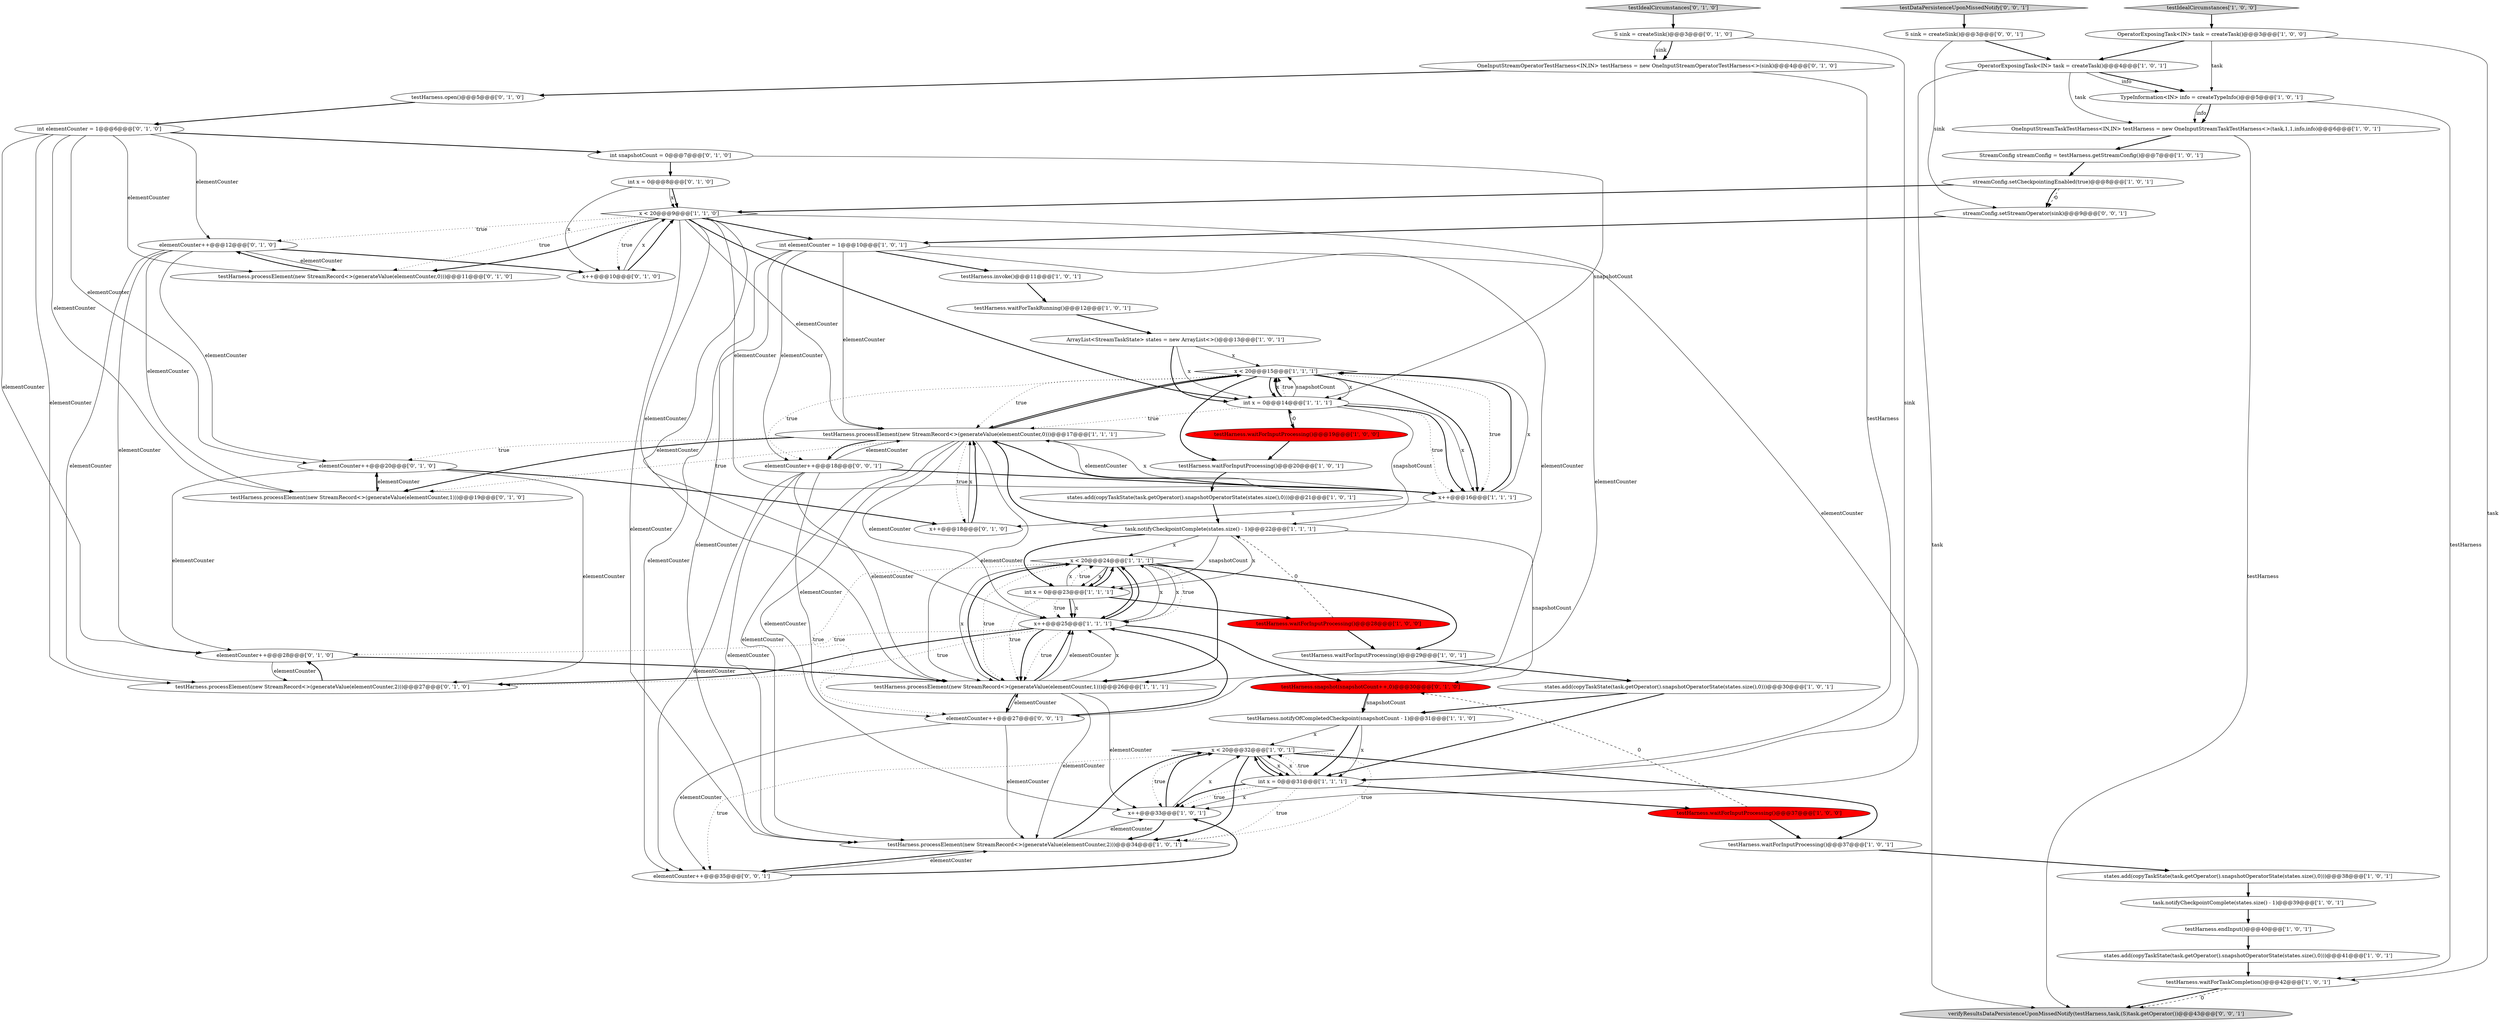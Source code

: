digraph {
16 [style = filled, label = "testHarness.invoke()@@@11@@@['1', '0', '1']", fillcolor = white, shape = ellipse image = "AAA0AAABBB1BBB"];
47 [style = filled, label = "OneInputStreamOperatorTestHarness<IN,IN> testHarness = new OneInputStreamOperatorTestHarness<>(sink)@@@4@@@['0', '1', '0']", fillcolor = white, shape = ellipse image = "AAA0AAABBB2BBB"];
41 [style = filled, label = "int snapshotCount = 0@@@7@@@['0', '1', '0']", fillcolor = white, shape = ellipse image = "AAA0AAABBB2BBB"];
25 [style = filled, label = "testHarness.waitForInputProcessing()@@@37@@@['1', '0', '1']", fillcolor = white, shape = ellipse image = "AAA0AAABBB1BBB"];
17 [style = filled, label = "states.add(copyTaskState(task.getOperator().snapshotOperatorState(states.size(),0)))@@@38@@@['1', '0', '1']", fillcolor = white, shape = ellipse image = "AAA0AAABBB1BBB"];
32 [style = filled, label = "OperatorExposingTask<IN> task = createTask()@@@4@@@['1', '0', '1']", fillcolor = white, shape = ellipse image = "AAA0AAABBB1BBB"];
51 [style = filled, label = "S sink = createSink()@@@3@@@['0', '1', '0']", fillcolor = white, shape = ellipse image = "AAA0AAABBB2BBB"];
27 [style = filled, label = "states.add(copyTaskState(task.getOperator().snapshotOperatorState(states.size(),0)))@@@41@@@['1', '0', '1']", fillcolor = white, shape = ellipse image = "AAA0AAABBB1BBB"];
18 [style = filled, label = "x++@@@25@@@['1', '1', '1']", fillcolor = white, shape = ellipse image = "AAA0AAABBB1BBB"];
38 [style = filled, label = "OneInputStreamTaskTestHarness<IN,IN> testHarness = new OneInputStreamTaskTestHarness<>(task,1,1,info,info)@@@6@@@['1', '0', '1']", fillcolor = white, shape = ellipse image = "AAA0AAABBB1BBB"];
54 [style = filled, label = "elementCounter++@@@20@@@['0', '1', '0']", fillcolor = white, shape = ellipse image = "AAA0AAABBB2BBB"];
0 [style = filled, label = "x < 20@@@15@@@['1', '1', '1']", fillcolor = white, shape = diamond image = "AAA0AAABBB1BBB"];
36 [style = filled, label = "testHarness.waitForInputProcessing()@@@20@@@['1', '0', '1']", fillcolor = white, shape = ellipse image = "AAA0AAABBB1BBB"];
46 [style = filled, label = "testHarness.open()@@@5@@@['0', '1', '0']", fillcolor = white, shape = ellipse image = "AAA0AAABBB2BBB"];
7 [style = filled, label = "task.notifyCheckpointComplete(states.size() - 1)@@@39@@@['1', '0', '1']", fillcolor = white, shape = ellipse image = "AAA0AAABBB1BBB"];
15 [style = filled, label = "task.notifyCheckpointComplete(states.size() - 1)@@@22@@@['1', '1', '1']", fillcolor = white, shape = ellipse image = "AAA0AAABBB1BBB"];
9 [style = filled, label = "OperatorExposingTask<IN> task = createTask()@@@3@@@['1', '0', '0']", fillcolor = white, shape = ellipse image = "AAA0AAABBB1BBB"];
11 [style = filled, label = "testHarness.waitForTaskCompletion()@@@42@@@['1', '0', '1']", fillcolor = white, shape = ellipse image = "AAA0AAABBB1BBB"];
40 [style = filled, label = "elementCounter++@@@12@@@['0', '1', '0']", fillcolor = white, shape = ellipse image = "AAA0AAABBB2BBB"];
57 [style = filled, label = "elementCounter++@@@27@@@['0', '0', '1']", fillcolor = white, shape = ellipse image = "AAA0AAABBB3BBB"];
6 [style = filled, label = "x++@@@33@@@['1', '0', '1']", fillcolor = white, shape = ellipse image = "AAA0AAABBB1BBB"];
31 [style = filled, label = "testHarness.waitForInputProcessing()@@@37@@@['1', '0', '0']", fillcolor = red, shape = ellipse image = "AAA1AAABBB1BBB"];
28 [style = filled, label = "int elementCounter = 1@@@10@@@['1', '0', '1']", fillcolor = white, shape = ellipse image = "AAA0AAABBB1BBB"];
5 [style = filled, label = "testHarness.processElement(new StreamRecord<>(generateValue(elementCounter,0)))@@@17@@@['1', '1', '1']", fillcolor = white, shape = ellipse image = "AAA0AAABBB1BBB"];
23 [style = filled, label = "TypeInformation<IN> info = createTypeInfo()@@@5@@@['1', '0', '1']", fillcolor = white, shape = ellipse image = "AAA0AAABBB1BBB"];
33 [style = filled, label = "testHarness.waitForInputProcessing()@@@19@@@['1', '0', '0']", fillcolor = red, shape = ellipse image = "AAA1AAABBB1BBB"];
50 [style = filled, label = "elementCounter++@@@28@@@['0', '1', '0']", fillcolor = white, shape = ellipse image = "AAA0AAABBB2BBB"];
61 [style = filled, label = "elementCounter++@@@18@@@['0', '0', '1']", fillcolor = white, shape = ellipse image = "AAA0AAABBB3BBB"];
22 [style = filled, label = "testHarness.waitForInputProcessing()@@@29@@@['1', '0', '1']", fillcolor = white, shape = ellipse image = "AAA0AAABBB1BBB"];
39 [style = filled, label = "testHarness.processElement(new StreamRecord<>(generateValue(elementCounter,0)))@@@11@@@['0', '1', '0']", fillcolor = white, shape = ellipse image = "AAA0AAABBB2BBB"];
35 [style = filled, label = "int x = 0@@@14@@@['1', '1', '1']", fillcolor = white, shape = ellipse image = "AAA0AAABBB1BBB"];
8 [style = filled, label = "x++@@@16@@@['1', '1', '1']", fillcolor = white, shape = ellipse image = "AAA0AAABBB1BBB"];
55 [style = filled, label = "verifyResultsDataPersistenceUponMissedNotify(testHarness,task,(S)task.getOperator())@@@43@@@['0', '0', '1']", fillcolor = lightgray, shape = ellipse image = "AAA0AAABBB3BBB"];
53 [style = filled, label = "testHarness.snapshot(snapshotCount++,0)@@@30@@@['0', '1', '0']", fillcolor = red, shape = ellipse image = "AAA1AAABBB2BBB"];
56 [style = filled, label = "streamConfig.setStreamOperator(sink)@@@9@@@['0', '0', '1']", fillcolor = white, shape = ellipse image = "AAA0AAABBB3BBB"];
45 [style = filled, label = "x++@@@10@@@['0', '1', '0']", fillcolor = white, shape = ellipse image = "AAA0AAABBB2BBB"];
43 [style = filled, label = "int x = 0@@@8@@@['0', '1', '0']", fillcolor = white, shape = ellipse image = "AAA0AAABBB2BBB"];
19 [style = filled, label = "testHarness.waitForInputProcessing()@@@28@@@['1', '0', '0']", fillcolor = red, shape = ellipse image = "AAA1AAABBB1BBB"];
37 [style = filled, label = "ArrayList<StreamTaskState> states = new ArrayList<>()@@@13@@@['1', '0', '1']", fillcolor = white, shape = ellipse image = "AAA0AAABBB1BBB"];
52 [style = filled, label = "x++@@@18@@@['0', '1', '0']", fillcolor = white, shape = ellipse image = "AAA0AAABBB2BBB"];
24 [style = filled, label = "testHarness.processElement(new StreamRecord<>(generateValue(elementCounter,1)))@@@26@@@['1', '1', '1']", fillcolor = white, shape = ellipse image = "AAA0AAABBB1BBB"];
4 [style = filled, label = "states.add(copyTaskState(task.getOperator().snapshotOperatorState(states.size(),0)))@@@30@@@['1', '0', '1']", fillcolor = white, shape = ellipse image = "AAA0AAABBB1BBB"];
58 [style = filled, label = "S sink = createSink()@@@3@@@['0', '0', '1']", fillcolor = white, shape = ellipse image = "AAA0AAABBB3BBB"];
48 [style = filled, label = "int elementCounter = 1@@@6@@@['0', '1', '0']", fillcolor = white, shape = ellipse image = "AAA0AAABBB2BBB"];
12 [style = filled, label = "testHarness.waitForTaskRunning()@@@12@@@['1', '0', '1']", fillcolor = white, shape = ellipse image = "AAA0AAABBB1BBB"];
59 [style = filled, label = "testDataPersistenceUponMissedNotify['0', '0', '1']", fillcolor = lightgray, shape = diamond image = "AAA0AAABBB3BBB"];
3 [style = filled, label = "x < 20@@@32@@@['1', '0', '1']", fillcolor = white, shape = diamond image = "AAA0AAABBB1BBB"];
34 [style = filled, label = "streamConfig.setCheckpointingEnabled(true)@@@8@@@['1', '0', '1']", fillcolor = white, shape = ellipse image = "AAA0AAABBB1BBB"];
20 [style = filled, label = "testHarness.processElement(new StreamRecord<>(generateValue(elementCounter,2)))@@@34@@@['1', '0', '1']", fillcolor = white, shape = ellipse image = "AAA0AAABBB1BBB"];
26 [style = filled, label = "x < 20@@@24@@@['1', '1', '1']", fillcolor = white, shape = diamond image = "AAA0AAABBB1BBB"];
29 [style = filled, label = "int x = 0@@@31@@@['1', '1', '1']", fillcolor = white, shape = ellipse image = "AAA0AAABBB1BBB"];
30 [style = filled, label = "StreamConfig streamConfig = testHarness.getStreamConfig()@@@7@@@['1', '0', '1']", fillcolor = white, shape = ellipse image = "AAA0AAABBB1BBB"];
49 [style = filled, label = "testHarness.processElement(new StreamRecord<>(generateValue(elementCounter,1)))@@@19@@@['0', '1', '0']", fillcolor = white, shape = ellipse image = "AAA0AAABBB2BBB"];
21 [style = filled, label = "x < 20@@@9@@@['1', '1', '0']", fillcolor = white, shape = diamond image = "AAA0AAABBB1BBB"];
13 [style = filled, label = "states.add(copyTaskState(task.getOperator().snapshotOperatorState(states.size(),0)))@@@21@@@['1', '0', '1']", fillcolor = white, shape = ellipse image = "AAA0AAABBB1BBB"];
44 [style = filled, label = "testIdealCircumstances['0', '1', '0']", fillcolor = lightgray, shape = diamond image = "AAA0AAABBB2BBB"];
14 [style = filled, label = "testHarness.endInput()@@@40@@@['1', '0', '1']", fillcolor = white, shape = ellipse image = "AAA0AAABBB1BBB"];
42 [style = filled, label = "testHarness.processElement(new StreamRecord<>(generateValue(elementCounter,2)))@@@27@@@['0', '1', '0']", fillcolor = white, shape = ellipse image = "AAA0AAABBB2BBB"];
10 [style = filled, label = "testIdealCircumstances['1', '0', '0']", fillcolor = lightgray, shape = diamond image = "AAA0AAABBB1BBB"];
1 [style = filled, label = "testHarness.notifyOfCompletedCheckpoint(snapshotCount - 1)@@@31@@@['1', '1', '0']", fillcolor = white, shape = ellipse image = "AAA0AAABBB1BBB"];
2 [style = filled, label = "int x = 0@@@23@@@['1', '1', '1']", fillcolor = white, shape = ellipse image = "AAA0AAABBB1BBB"];
60 [style = filled, label = "elementCounter++@@@35@@@['0', '0', '1']", fillcolor = white, shape = ellipse image = "AAA0AAABBB3BBB"];
6->3 [style = bold, label=""];
2->26 [style = bold, label=""];
32->23 [style = bold, label=""];
0->5 [style = dotted, label="true"];
61->60 [style = solid, label="elementCounter"];
26->2 [style = solid, label="x"];
58->32 [style = bold, label=""];
18->42 [style = dotted, label="true"];
40->54 [style = solid, label="elementCounter"];
24->57 [style = bold, label=""];
5->15 [style = bold, label=""];
21->20 [style = solid, label="elementCounter"];
59->58 [style = bold, label=""];
29->6 [style = solid, label="x"];
3->6 [style = dotted, label="true"];
46->48 [style = bold, label=""];
35->8 [style = dotted, label="true"];
2->18 [style = dotted, label="true"];
1->3 [style = solid, label="x"];
29->20 [style = dotted, label="true"];
26->22 [style = bold, label=""];
21->28 [style = bold, label=""];
53->1 [style = solid, label="snapshotCount"];
22->4 [style = bold, label=""];
7->14 [style = bold, label=""];
23->11 [style = solid, label="testHarness"];
8->0 [style = bold, label=""];
45->21 [style = solid, label="x"];
44->51 [style = bold, label=""];
51->29 [style = solid, label="sink"];
29->6 [style = bold, label=""];
20->60 [style = bold, label=""];
38->30 [style = bold, label=""];
5->49 [style = bold, label=""];
28->5 [style = solid, label="elementCounter"];
5->0 [style = bold, label=""];
34->56 [style = dashed, label="0"];
48->42 [style = solid, label="elementCounter"];
51->47 [style = bold, label=""];
26->24 [style = dotted, label="true"];
0->8 [style = bold, label=""];
35->8 [style = bold, label=""];
60->6 [style = bold, label=""];
21->39 [style = dotted, label="true"];
61->20 [style = solid, label="elementCounter"];
35->0 [style = solid, label="x"];
54->42 [style = solid, label="elementCounter"];
21->35 [style = bold, label=""];
15->26 [style = solid, label="x"];
54->49 [style = solid, label="elementCounter"];
9->23 [style = solid, label="task"];
54->52 [style = bold, label=""];
21->8 [style = solid, label="elementCounter"];
52->5 [style = solid, label="x"];
48->41 [style = bold, label=""];
35->8 [style = solid, label="x"];
28->61 [style = solid, label="elementCounter"];
2->24 [style = dotted, label="true"];
8->5 [style = solid, label="x"];
2->26 [style = solid, label="x"];
15->2 [style = solid, label="snapshotCount"];
9->32 [style = bold, label=""];
5->49 [style = dotted, label="true"];
8->0 [style = solid, label="x"];
2->18 [style = bold, label=""];
35->15 [style = solid, label="snapshotCount"];
38->55 [style = solid, label="testHarness"];
57->24 [style = solid, label="elementCounter"];
30->34 [style = bold, label=""];
20->3 [style = bold, label=""];
8->52 [style = solid, label="x"];
57->60 [style = solid, label="elementCounter"];
26->24 [style = bold, label=""];
24->18 [style = bold, label=""];
12->37 [style = bold, label=""];
0->36 [style = bold, label=""];
41->35 [style = solid, label="snapshotCount"];
0->8 [style = dotted, label="true"];
26->18 [style = solid, label="x"];
51->47 [style = solid, label="sink"];
35->0 [style = bold, label=""];
52->5 [style = bold, label=""];
21->18 [style = solid, label="elementCounter"];
5->52 [style = dotted, label="true"];
27->11 [style = bold, label=""];
61->8 [style = bold, label=""];
33->36 [style = bold, label=""];
5->61 [style = bold, label=""];
21->40 [style = dotted, label="true"];
61->5 [style = solid, label="elementCounter"];
40->39 [style = solid, label="elementCounter"];
61->24 [style = solid, label="elementCounter"];
26->18 [style = dotted, label="true"];
45->21 [style = bold, label=""];
13->15 [style = bold, label=""];
19->22 [style = bold, label=""];
41->43 [style = bold, label=""];
49->54 [style = bold, label=""];
3->29 [style = bold, label=""];
47->29 [style = solid, label="testHarness"];
43->45 [style = solid, label="x"];
40->50 [style = solid, label="elementCounter"];
0->35 [style = solid, label="x"];
18->26 [style = solid, label="x"];
40->42 [style = solid, label="elementCounter"];
15->2 [style = solid, label="x"];
19->15 [style = dashed, label="0"];
29->6 [style = dotted, label="true"];
18->24 [style = bold, label=""];
31->25 [style = bold, label=""];
32->55 [style = solid, label="task"];
29->3 [style = solid, label="x"];
20->6 [style = solid, label="elementCounter"];
18->26 [style = bold, label=""];
24->6 [style = solid, label="elementCounter"];
18->24 [style = dotted, label="true"];
5->8 [style = solid, label="elementCounter"];
28->57 [style = solid, label="elementCounter"];
24->18 [style = solid, label="elementCounter"];
18->50 [style = dotted, label="true"];
4->29 [style = bold, label=""];
33->35 [style = dashed, label="0"];
28->24 [style = solid, label="elementCounter"];
25->17 [style = bold, label=""];
61->57 [style = solid, label="elementCounter"];
34->56 [style = bold, label=""];
24->20 [style = solid, label="elementCounter"];
6->20 [style = bold, label=""];
48->50 [style = solid, label="elementCounter"];
24->26 [style = bold, label=""];
36->13 [style = bold, label=""];
1->29 [style = solid, label="x"];
26->57 [style = dotted, label="true"];
60->20 [style = solid, label="elementCounter"];
9->11 [style = solid, label="task"];
5->18 [style = solid, label="elementCounter"];
21->39 [style = bold, label=""];
5->6 [style = solid, label="elementCounter"];
31->53 [style = dashed, label="0"];
43->21 [style = solid, label="x"];
39->40 [style = bold, label=""];
21->5 [style = solid, label="elementCounter"];
54->50 [style = solid, label="elementCounter"];
32->23 [style = solid, label="info"];
2->26 [style = dotted, label="true"];
26->24 [style = solid, label="x"];
53->1 [style = bold, label=""];
4->1 [style = bold, label=""];
10->9 [style = bold, label=""];
14->27 [style = bold, label=""];
11->55 [style = bold, label=""];
37->35 [style = bold, label=""];
21->6 [style = solid, label="elementCounter"];
1->29 [style = bold, label=""];
5->24 [style = solid, label="elementCounter"];
32->38 [style = solid, label="task"];
28->60 [style = solid, label="elementCounter"];
35->0 [style = dotted, label="true"];
11->55 [style = dashed, label="0"];
40->49 [style = solid, label="elementCounter"];
21->45 [style = dotted, label="true"];
21->24 [style = solid, label="elementCounter"];
29->3 [style = dotted, label="true"];
34->21 [style = bold, label=""];
50->24 [style = bold, label=""];
0->5 [style = bold, label=""];
43->21 [style = bold, label=""];
15->2 [style = bold, label=""];
2->19 [style = bold, label=""];
42->50 [style = bold, label=""];
3->29 [style = solid, label="x"];
2->18 [style = solid, label="x"];
58->56 [style = solid, label="sink"];
35->0 [style = solid, label="snapshotCount"];
6->3 [style = solid, label="x"];
35->5 [style = dotted, label="true"];
3->25 [style = bold, label=""];
29->31 [style = bold, label=""];
29->3 [style = bold, label=""];
24->18 [style = solid, label="x"];
57->20 [style = solid, label="elementCounter"];
35->33 [style = bold, label=""];
48->49 [style = solid, label="elementCounter"];
37->35 [style = solid, label="x"];
48->54 [style = solid, label="elementCounter"];
18->53 [style = bold, label=""];
47->46 [style = bold, label=""];
0->61 [style = dotted, label="true"];
57->18 [style = bold, label=""];
28->16 [style = bold, label=""];
23->38 [style = solid, label="info"];
17->7 [style = bold, label=""];
26->2 [style = bold, label=""];
48->40 [style = solid, label="elementCounter"];
3->20 [style = bold, label=""];
8->5 [style = bold, label=""];
50->42 [style = solid, label="elementCounter"];
3->60 [style = dotted, label="true"];
15->53 [style = solid, label="snapshotCount"];
56->28 [style = bold, label=""];
23->38 [style = bold, label=""];
28->20 [style = solid, label="elementCounter"];
0->35 [style = bold, label=""];
5->54 [style = dotted, label="true"];
37->0 [style = solid, label="x"];
40->45 [style = bold, label=""];
48->39 [style = solid, label="elementCounter"];
16->12 [style = bold, label=""];
3->20 [style = dotted, label="true"];
26->18 [style = bold, label=""];
18->42 [style = bold, label=""];
5->20 [style = solid, label="elementCounter"];
}
